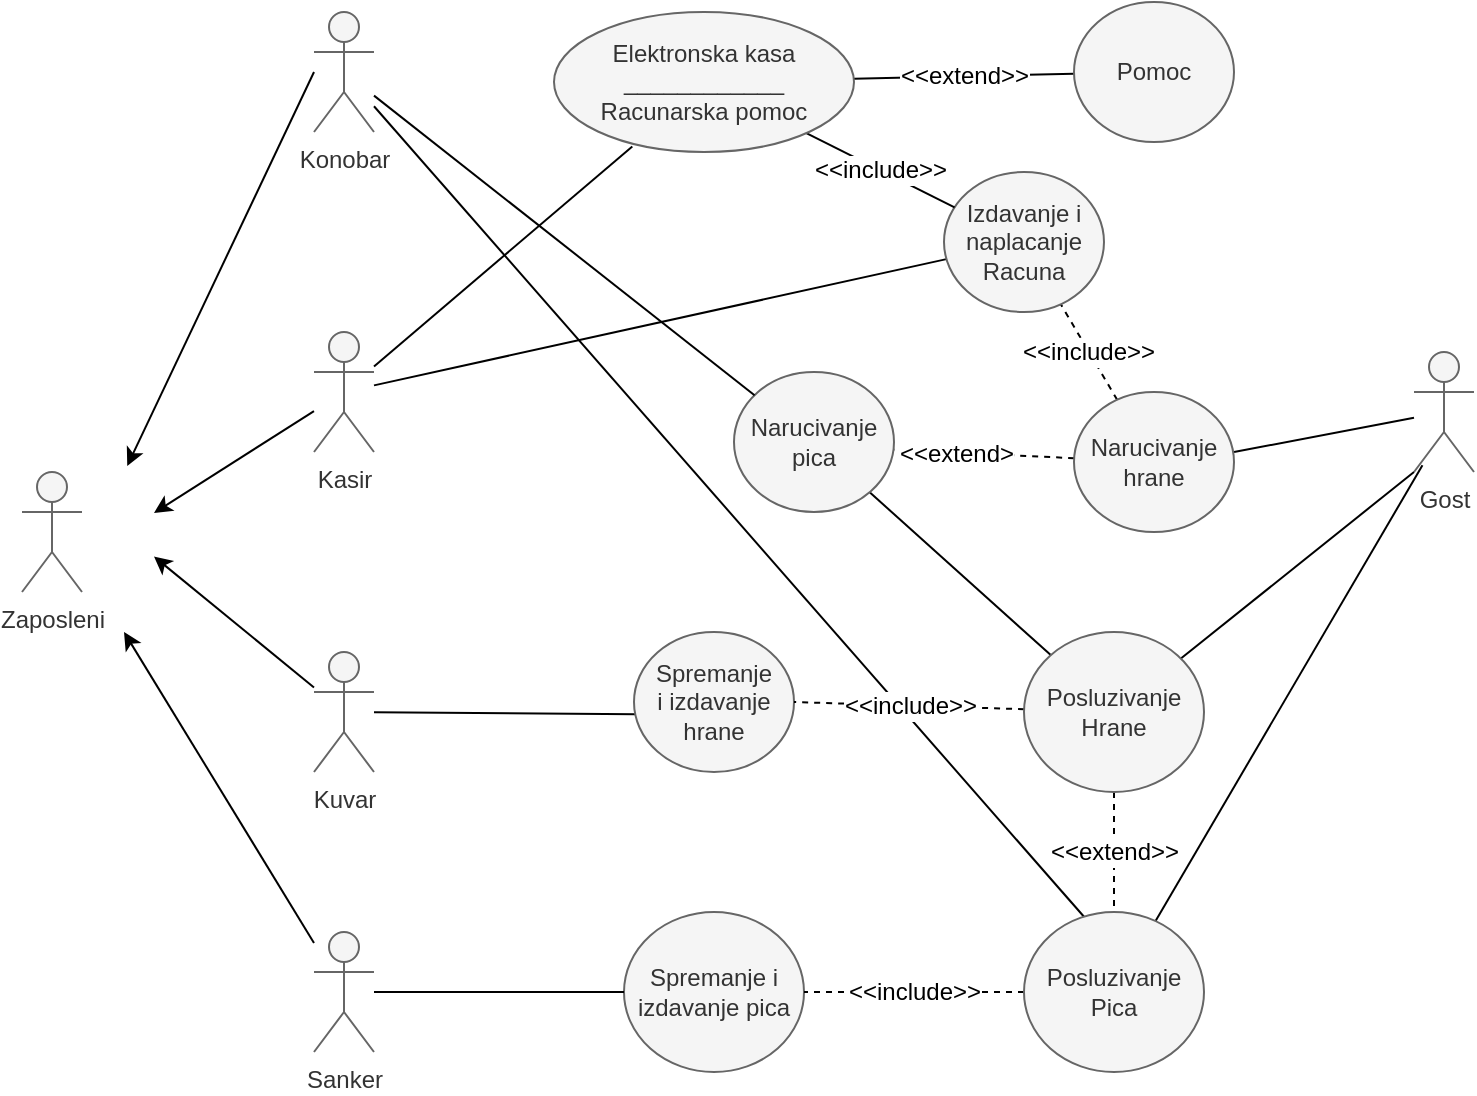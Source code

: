 <mxfile version="20.5.3" type="github"><diagram id="JYwUslLmr676QSKofhMU" name="Page-1"><mxGraphModel dx="1291" dy="726" grid="1" gridSize="10" guides="1" tooltips="1" connect="1" arrows="1" fold="1" page="1" pageScale="1" pageWidth="827" pageHeight="1169" math="0" shadow="0"><root><mxCell id="0"/><mxCell id="1" parent="0"/><mxCell id="QhsrI5_8iL6GiV2hRB2J-53" style="edgeStyle=none;rounded=0;orthogonalLoop=1;jettySize=auto;html=1;fontSize=12;startArrow=none;startFill=0;endArrow=classic;endFill=1;" parent="1" source="QhsrI5_8iL6GiV2hRB2J-40" edge="1"><mxGeometry relative="1" as="geometry"><mxPoint x="117" y="307.273" as="targetPoint"/></mxGeometry></mxCell><mxCell id="QhsrI5_8iL6GiV2hRB2J-90" style="edgeStyle=none;rounded=0;orthogonalLoop=1;jettySize=auto;html=1;entryX=0.018;entryY=0.587;entryDx=0;entryDy=0;entryPerimeter=0;fontSize=12;startArrow=none;startFill=0;endArrow=none;endFill=0;" parent="1" source="QhsrI5_8iL6GiV2hRB2J-40" target="QhsrI5_8iL6GiV2hRB2J-89" edge="1"><mxGeometry relative="1" as="geometry"/></mxCell><mxCell id="QhsrI5_8iL6GiV2hRB2J-40" value="Kuvar" style="shape=umlActor;verticalLabelPosition=bottom;verticalAlign=top;html=1;strokeColor=#666666;strokeWidth=1;fontSize=12;fillColor=#f5f5f5;fontColor=#333333;" parent="1" vertex="1"><mxGeometry x="197" y="355" width="30" height="60" as="geometry"/></mxCell><mxCell id="QhsrI5_8iL6GiV2hRB2J-47" value="Zaposleni" style="shape=umlActor;verticalLabelPosition=bottom;verticalAlign=top;html=1;strokeColor=#666666;strokeWidth=1;fontSize=12;fillColor=#f5f5f5;fontColor=#333333;" parent="1" vertex="1"><mxGeometry x="51" y="265" width="30" height="60" as="geometry"/></mxCell><mxCell id="QhsrI5_8iL6GiV2hRB2J-51" style="edgeStyle=none;rounded=0;orthogonalLoop=1;jettySize=auto;html=1;entryX=0.554;entryY=-0.051;entryDx=0;entryDy=0;entryPerimeter=0;fontSize=12;startArrow=none;startFill=0;endArrow=classic;endFill=1;" parent="1" edge="1"><mxGeometry relative="1" as="geometry"><mxPoint x="197" y="65" as="sourcePoint"/><mxPoint x="103.62" y="261.94" as="targetPoint"/></mxGeometry></mxCell><mxCell id="QhsrI5_8iL6GiV2hRB2J-113" style="edgeStyle=none;rounded=0;orthogonalLoop=1;jettySize=auto;html=1;fontSize=12;startArrow=none;startFill=0;endArrow=none;endFill=0;" parent="1" source="QhsrI5_8iL6GiV2hRB2J-72" target="QhsrI5_8iL6GiV2hRB2J-109" edge="1"><mxGeometry relative="1" as="geometry"/></mxCell><mxCell id="QhsrI5_8iL6GiV2hRB2J-115" style="edgeStyle=none;rounded=0;orthogonalLoop=1;jettySize=auto;html=1;entryX=0.343;entryY=0.042;entryDx=0;entryDy=0;entryPerimeter=0;fontSize=12;startArrow=none;startFill=0;endArrow=none;endFill=0;" parent="1" source="QhsrI5_8iL6GiV2hRB2J-48" target="QhsrI5_8iL6GiV2hRB2J-110" edge="1"><mxGeometry relative="1" as="geometry"/></mxCell><mxCell id="QhsrI5_8iL6GiV2hRB2J-48" value="Konobar" style="shape=umlActor;verticalLabelPosition=bottom;verticalAlign=top;html=1;strokeColor=#666666;strokeWidth=1;fontSize=12;fillColor=#f5f5f5;fontColor=#333333;" parent="1" vertex="1"><mxGeometry x="197" y="35" width="30" height="60" as="geometry"/></mxCell><mxCell id="QhsrI5_8iL6GiV2hRB2J-50" style="edgeStyle=none;rounded=0;orthogonalLoop=1;jettySize=auto;html=1;fontSize=12;startArrow=none;startFill=0;endArrow=classic;endFill=1;" parent="1" source="QhsrI5_8iL6GiV2hRB2J-49" edge="1"><mxGeometry relative="1" as="geometry"><mxPoint x="117" y="285.455" as="targetPoint"/></mxGeometry></mxCell><mxCell id="QhsrI5_8iL6GiV2hRB2J-84" style="edgeStyle=none;rounded=0;orthogonalLoop=1;jettySize=auto;html=1;fontSize=12;startArrow=none;startFill=0;endArrow=none;endFill=0;" parent="1" source="QhsrI5_8iL6GiV2hRB2J-49" target="QhsrI5_8iL6GiV2hRB2J-79" edge="1"><mxGeometry relative="1" as="geometry"/></mxCell><mxCell id="QhsrI5_8iL6GiV2hRB2J-121" style="edgeStyle=none;rounded=0;orthogonalLoop=1;jettySize=auto;html=1;entryX=0.261;entryY=0.96;entryDx=0;entryDy=0;entryPerimeter=0;fontSize=12;startArrow=none;startFill=0;endArrow=none;endFill=0;" parent="1" source="QhsrI5_8iL6GiV2hRB2J-49" target="QhsrI5_8iL6GiV2hRB2J-118" edge="1"><mxGeometry relative="1" as="geometry"/></mxCell><mxCell id="QhsrI5_8iL6GiV2hRB2J-49" value="Kasir" style="shape=umlActor;verticalLabelPosition=bottom;verticalAlign=top;html=1;strokeColor=#666666;strokeWidth=1;fontSize=12;fillColor=#f5f5f5;fontColor=#333333;" parent="1" vertex="1"><mxGeometry x="197" y="195" width="30" height="60" as="geometry"/></mxCell><mxCell id="QhsrI5_8iL6GiV2hRB2J-85" style="edgeStyle=none;rounded=0;orthogonalLoop=1;jettySize=auto;html=1;entryX=1;entryY=0.429;entryDx=0;entryDy=0;entryPerimeter=0;fontSize=12;startArrow=none;startFill=0;endArrow=none;endFill=0;" parent="1" source="QhsrI5_8iL6GiV2hRB2J-54" target="QhsrI5_8iL6GiV2hRB2J-71" edge="1"><mxGeometry relative="1" as="geometry"/></mxCell><mxCell id="QhsrI5_8iL6GiV2hRB2J-54" value="Gost" style="shape=umlActor;verticalLabelPosition=bottom;verticalAlign=top;html=1;strokeColor=#666666;strokeWidth=1;fontSize=12;fillColor=#f5f5f5;fontColor=#333333;" parent="1" vertex="1"><mxGeometry x="747" y="205" width="30" height="60" as="geometry"/></mxCell><mxCell id="QhsrI5_8iL6GiV2hRB2J-80" value="" style="edgeStyle=none;rounded=0;orthogonalLoop=1;jettySize=auto;html=1;entryX=0;entryY=0.5;entryDx=0;entryDy=0;fontSize=12;startArrow=none;startFill=0;endArrow=none;endFill=0;dashed=1;" parent="1" source="QhsrI5_8iL6GiV2hRB2J-71" target="QhsrI5_8iL6GiV2hRB2J-72" edge="1"><mxGeometry x="-0.043" y="5" relative="1" as="geometry"><mxPoint as="offset"/></mxGeometry></mxCell><mxCell id="QhsrI5_8iL6GiV2hRB2J-81" value="&amp;lt;&amp;lt;extend&amp;gt;" style="edgeLabel;html=1;align=center;verticalAlign=middle;resizable=0;points=[];fontSize=12;" parent="QhsrI5_8iL6GiV2hRB2J-80" vertex="1" connectable="0"><mxGeometry x="-0.302" relative="1" as="geometry"><mxPoint as="offset"/></mxGeometry></mxCell><mxCell id="QhsrI5_8iL6GiV2hRB2J-83" value="&amp;lt;&amp;lt;include&amp;gt;&amp;gt;" style="edgeStyle=none;rounded=0;orthogonalLoop=1;jettySize=auto;html=1;dashed=1;fontSize=12;startArrow=none;startFill=0;endArrow=none;endFill=0;" parent="1" source="QhsrI5_8iL6GiV2hRB2J-71" target="QhsrI5_8iL6GiV2hRB2J-79" edge="1"><mxGeometry relative="1" as="geometry"/></mxCell><mxCell id="QhsrI5_8iL6GiV2hRB2J-71" value="Narucivanje&lt;br&gt;hrane" style="ellipse;whiteSpace=wrap;html=1;strokeColor=#666666;strokeWidth=1;fontSize=12;fillColor=#f5f5f5;fontColor=#333333;" parent="1" vertex="1"><mxGeometry x="577" y="225" width="80" height="70" as="geometry"/></mxCell><mxCell id="QhsrI5_8iL6GiV2hRB2J-79" value="Izdavanje i&lt;br&gt;naplacanje&lt;br&gt;Racuna" style="ellipse;whiteSpace=wrap;html=1;strokeColor=#666666;strokeWidth=1;fontSize=12;fillColor=#f5f5f5;fontColor=#333333;" parent="1" vertex="1"><mxGeometry x="512" y="115" width="80" height="70" as="geometry"/></mxCell><mxCell id="QhsrI5_8iL6GiV2hRB2J-89" value="Spremanje&lt;br&gt;i izdavanje&lt;br&gt;hrane" style="ellipse;whiteSpace=wrap;html=1;strokeColor=#666666;strokeWidth=1;fontSize=12;fillColor=#f5f5f5;fontColor=#333333;" parent="1" vertex="1"><mxGeometry x="357" y="345" width="80" height="70" as="geometry"/></mxCell><mxCell id="QhsrI5_8iL6GiV2hRB2J-103" value="&amp;lt;&amp;lt;extend&amp;gt;&amp;gt;" style="edgeStyle=none;rounded=0;orthogonalLoop=1;jettySize=auto;html=1;entryX=0.5;entryY=0;entryDx=0;entryDy=0;fontSize=12;startArrow=none;startFill=0;endArrow=none;endFill=0;dashed=1;" parent="1" edge="1"><mxGeometry relative="1" as="geometry"><mxPoint x="540" y="420" as="sourcePoint"/></mxGeometry></mxCell><mxCell id="QhsrI5_8iL6GiV2hRB2J-106" value="Spremanje i&lt;br&gt;izdavanje pica" style="ellipse;whiteSpace=wrap;html=1;strokeColor=#666666;strokeWidth=1;fontSize=12;fillColor=#f5f5f5;fontColor=#333333;" parent="1" vertex="1"><mxGeometry x="352" y="485" width="90" height="80" as="geometry"/></mxCell><mxCell id="QhsrI5_8iL6GiV2hRB2J-108" style="edgeStyle=none;rounded=0;orthogonalLoop=1;jettySize=auto;html=1;entryX=0;entryY=0.5;entryDx=0;entryDy=0;fontSize=12;startArrow=none;startFill=0;endArrow=none;endFill=0;" parent="1" source="QhsrI5_8iL6GiV2hRB2J-107" target="QhsrI5_8iL6GiV2hRB2J-106" edge="1"><mxGeometry relative="1" as="geometry"/></mxCell><mxCell id="QhsrI5_8iL6GiV2hRB2J-124" style="edgeStyle=none;rounded=0;orthogonalLoop=1;jettySize=auto;html=1;fontSize=12;startArrow=none;startFill=0;endArrow=classic;endFill=1;" parent="1" source="QhsrI5_8iL6GiV2hRB2J-107" edge="1"><mxGeometry relative="1" as="geometry"><mxPoint x="102" y="345" as="targetPoint"/></mxGeometry></mxCell><mxCell id="QhsrI5_8iL6GiV2hRB2J-107" value="Sanker" style="shape=umlActor;verticalLabelPosition=bottom;verticalAlign=top;html=1;strokeColor=#666666;strokeWidth=1;fontSize=12;fillColor=#f5f5f5;fontColor=#333333;" parent="1" vertex="1"><mxGeometry x="197" y="495" width="30" height="60" as="geometry"/></mxCell><mxCell id="QhsrI5_8iL6GiV2hRB2J-112" value="&amp;lt;&amp;lt;include&amp;gt;&amp;gt;" style="edgeStyle=none;rounded=0;orthogonalLoop=1;jettySize=auto;html=1;entryX=1;entryY=0.5;entryDx=0;entryDy=0;dashed=1;fontSize=12;startArrow=none;startFill=0;endArrow=none;endFill=0;" parent="1" source="QhsrI5_8iL6GiV2hRB2J-109" target="QhsrI5_8iL6GiV2hRB2J-89" edge="1"><mxGeometry relative="1" as="geometry"/></mxCell><mxCell id="QhsrI5_8iL6GiV2hRB2J-114" style="edgeStyle=none;rounded=0;orthogonalLoop=1;jettySize=auto;html=1;entryX=0;entryY=1;entryDx=0;entryDy=0;entryPerimeter=0;fontSize=12;startArrow=none;startFill=0;endArrow=none;endFill=0;" parent="1" source="QhsrI5_8iL6GiV2hRB2J-109" target="QhsrI5_8iL6GiV2hRB2J-54" edge="1"><mxGeometry relative="1" as="geometry"/></mxCell><mxCell id="QhsrI5_8iL6GiV2hRB2J-127" value="&amp;lt;&amp;lt;extend&amp;gt;&amp;gt;" style="edgeStyle=none;rounded=0;orthogonalLoop=1;jettySize=auto;html=1;fontSize=12;startArrow=none;startFill=0;endArrow=none;endFill=0;dashed=1;" parent="1" source="QhsrI5_8iL6GiV2hRB2J-109" target="QhsrI5_8iL6GiV2hRB2J-110" edge="1"><mxGeometry relative="1" as="geometry"/></mxCell><mxCell id="QhsrI5_8iL6GiV2hRB2J-109" value="Posluzivanje&lt;br&gt;Hrane" style="ellipse;whiteSpace=wrap;html=1;strokeColor=#666666;strokeWidth=1;fontSize=12;fillColor=#f5f5f5;fontColor=#333333;" parent="1" vertex="1"><mxGeometry x="552" y="345" width="90" height="80" as="geometry"/></mxCell><mxCell id="QhsrI5_8iL6GiV2hRB2J-111" value="&amp;lt;&amp;lt;include&amp;gt;&amp;gt;" style="edgeStyle=none;rounded=0;orthogonalLoop=1;jettySize=auto;html=1;fontSize=12;startArrow=none;startFill=0;endArrow=none;endFill=0;dashed=1;" parent="1" source="QhsrI5_8iL6GiV2hRB2J-110" target="QhsrI5_8iL6GiV2hRB2J-106" edge="1"><mxGeometry relative="1" as="geometry"/></mxCell><mxCell id="QhsrI5_8iL6GiV2hRB2J-116" style="edgeStyle=none;rounded=0;orthogonalLoop=1;jettySize=auto;html=1;entryX=0.141;entryY=0.944;entryDx=0;entryDy=0;entryPerimeter=0;fontSize=12;startArrow=none;startFill=0;endArrow=none;endFill=0;" parent="1" source="QhsrI5_8iL6GiV2hRB2J-110" target="QhsrI5_8iL6GiV2hRB2J-54" edge="1"><mxGeometry relative="1" as="geometry"/></mxCell><mxCell id="QhsrI5_8iL6GiV2hRB2J-110" value="Posluzivanje&lt;br&gt;Pica" style="ellipse;whiteSpace=wrap;html=1;strokeColor=#666666;strokeWidth=1;fontSize=12;fillColor=#f5f5f5;fontColor=#333333;" parent="1" vertex="1"><mxGeometry x="552" y="485" width="90" height="80" as="geometry"/></mxCell><mxCell id="QhsrI5_8iL6GiV2hRB2J-72" value="Narucivanje&lt;br&gt;pica" style="ellipse;whiteSpace=wrap;html=1;strokeColor=#666666;strokeWidth=1;fontSize=12;fillColor=#f5f5f5;fontColor=#333333;" parent="1" vertex="1"><mxGeometry x="407" y="215" width="80" height="70" as="geometry"/></mxCell><mxCell id="QhsrI5_8iL6GiV2hRB2J-117" value="" style="edgeStyle=none;rounded=0;orthogonalLoop=1;jettySize=auto;html=1;fontSize=12;startArrow=none;startFill=0;endArrow=none;endFill=0;" parent="1" source="QhsrI5_8iL6GiV2hRB2J-48" target="QhsrI5_8iL6GiV2hRB2J-72" edge="1"><mxGeometry relative="1" as="geometry"><mxPoint x="227" y="77.468" as="sourcePoint"/><mxPoint x="564.131" y="357.68" as="targetPoint"/></mxGeometry></mxCell><mxCell id="QhsrI5_8iL6GiV2hRB2J-120" value="&amp;lt;&amp;lt;extend&amp;gt;&amp;gt;" style="edgeStyle=none;rounded=0;orthogonalLoop=1;jettySize=auto;html=1;fontSize=12;startArrow=none;startFill=0;endArrow=none;endFill=0;" parent="1" source="QhsrI5_8iL6GiV2hRB2J-118" target="QhsrI5_8iL6GiV2hRB2J-119" edge="1"><mxGeometry relative="1" as="geometry"/></mxCell><mxCell id="QhsrI5_8iL6GiV2hRB2J-122" value="&amp;lt;&amp;lt;include&amp;gt;&amp;gt;" style="edgeStyle=none;rounded=0;orthogonalLoop=1;jettySize=auto;html=1;fontSize=12;startArrow=none;startFill=0;endArrow=none;endFill=0;" parent="1" source="QhsrI5_8iL6GiV2hRB2J-118" target="QhsrI5_8iL6GiV2hRB2J-79" edge="1"><mxGeometry relative="1" as="geometry"/></mxCell><mxCell id="QhsrI5_8iL6GiV2hRB2J-118" value="Elektronska kasa&lt;br&gt;____________&lt;br&gt;Racunarska pomoc" style="ellipse;whiteSpace=wrap;html=1;strokeColor=#666666;strokeWidth=1;fontSize=12;fillColor=#f5f5f5;fontColor=#333333;" parent="1" vertex="1"><mxGeometry x="317" y="35" width="150" height="70" as="geometry"/></mxCell><mxCell id="QhsrI5_8iL6GiV2hRB2J-119" value="Pomoc" style="ellipse;whiteSpace=wrap;html=1;strokeColor=#666666;strokeWidth=1;fontSize=12;fillColor=#f5f5f5;fontColor=#333333;" parent="1" vertex="1"><mxGeometry x="577" y="30" width="80" height="70" as="geometry"/></mxCell></root></mxGraphModel></diagram></mxfile>
